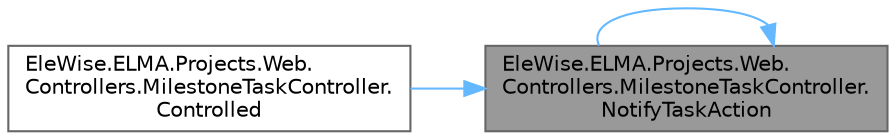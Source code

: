digraph "EleWise.ELMA.Projects.Web.Controllers.MilestoneTaskController.NotifyTaskAction"
{
 // LATEX_PDF_SIZE
  bgcolor="transparent";
  edge [fontname=Helvetica,fontsize=10,labelfontname=Helvetica,labelfontsize=10];
  node [fontname=Helvetica,fontsize=10,shape=box,height=0.2,width=0.4];
  rankdir="RL";
  Node1 [id="Node000001",label="EleWise.ELMA.Projects.Web.\lControllers.MilestoneTaskController.\lNotifyTaskAction",height=0.2,width=0.4,color="gray40", fillcolor="grey60", style="filled", fontcolor="black",tooltip=" "];
  Node1 -> Node2 [id="edge1_Node000001_Node000002",dir="back",color="steelblue1",style="solid",tooltip=" "];
  Node2 [id="Node000002",label="EleWise.ELMA.Projects.Web.\lControllers.MilestoneTaskController.\lControlled",height=0.2,width=0.4,color="grey40", fillcolor="white", style="filled",URL="$class_ele_wise_1_1_e_l_m_a_1_1_projects_1_1_web_1_1_controllers_1_1_milestone_task_controller.html#aa6e58c728261cc38a6dafa26a0d51b10",tooltip="Действие \"Сделано\" во время контроля."];
  Node1 -> Node1 [id="edge2_Node000001_Node000001",dir="back",color="steelblue1",style="solid",tooltip=" "];
}
